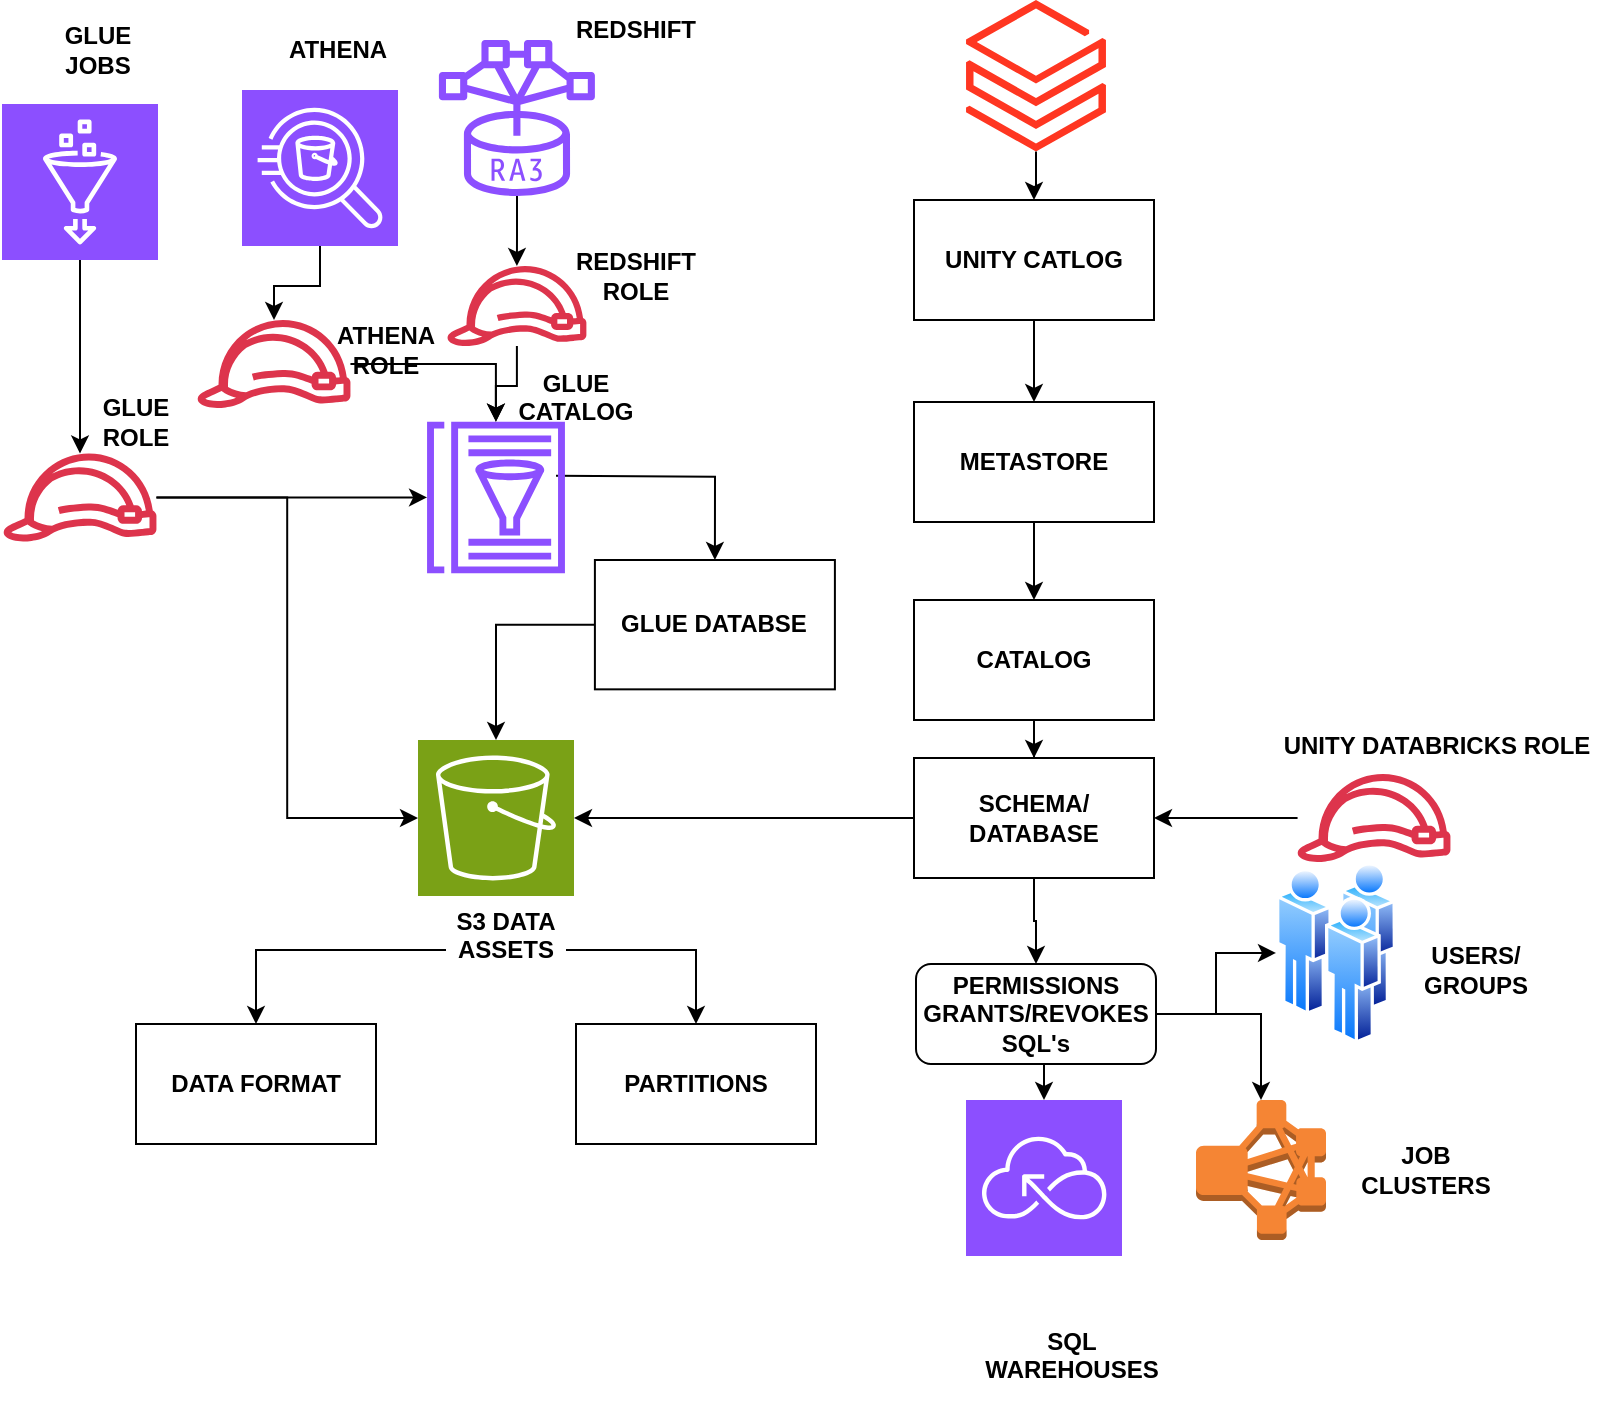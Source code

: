 <mxfile version="24.2.0" type="github">
  <diagram name="Page-1" id="ufURELxltCB_q80mnHpT">
    <mxGraphModel dx="2298" dy="715" grid="1" gridSize="10" guides="1" tooltips="1" connect="1" arrows="1" fold="1" page="1" pageScale="1" pageWidth="850" pageHeight="1100" math="0" shadow="0">
      <root>
        <mxCell id="0" />
        <mxCell id="1" parent="0" />
        <mxCell id="_6UW5Ic7uMs2FnUfCXlE-48" value="" style="edgeStyle=orthogonalEdgeStyle;rounded=0;orthogonalLoop=1;jettySize=auto;html=1;" edge="1" parent="1" source="_6UW5Ic7uMs2FnUfCXlE-1" target="_6UW5Ic7uMs2FnUfCXlE-41">
          <mxGeometry relative="1" as="geometry" />
        </mxCell>
        <mxCell id="_6UW5Ic7uMs2FnUfCXlE-1" value="" style="sketch=0;points=[[0,0,0],[0.25,0,0],[0.5,0,0],[0.75,0,0],[1,0,0],[0,1,0],[0.25,1,0],[0.5,1,0],[0.75,1,0],[1,1,0],[0,0.25,0],[0,0.5,0],[0,0.75,0],[1,0.25,0],[1,0.5,0],[1,0.75,0]];outlineConnect=0;fontColor=#232F3E;fillColor=#8C4FFF;strokeColor=#ffffff;dashed=0;verticalLabelPosition=bottom;verticalAlign=top;align=center;html=1;fontSize=12;fontStyle=0;aspect=fixed;shape=mxgraph.aws4.resourceIcon;resIcon=mxgraph.aws4.glue;" vertex="1" parent="1">
          <mxGeometry x="-287" y="212" width="78" height="78" as="geometry" />
        </mxCell>
        <mxCell id="_6UW5Ic7uMs2FnUfCXlE-50" style="edgeStyle=orthogonalEdgeStyle;rounded=0;orthogonalLoop=1;jettySize=auto;html=1;" edge="1" parent="1" source="_6UW5Ic7uMs2FnUfCXlE-2" target="_6UW5Ic7uMs2FnUfCXlE-42">
          <mxGeometry relative="1" as="geometry" />
        </mxCell>
        <mxCell id="_6UW5Ic7uMs2FnUfCXlE-2" value="" style="sketch=0;points=[[0,0,0],[0.25,0,0],[0.5,0,0],[0.75,0,0],[1,0,0],[0,1,0],[0.25,1,0],[0.5,1,0],[0.75,1,0],[1,1,0],[0,0.25,0],[0,0.5,0],[0,0.75,0],[1,0.25,0],[1,0.5,0],[1,0.75,0]];outlineConnect=0;fontColor=#232F3E;fillColor=#8C4FFF;strokeColor=#ffffff;dashed=0;verticalLabelPosition=bottom;verticalAlign=top;align=center;html=1;fontSize=12;fontStyle=0;aspect=fixed;shape=mxgraph.aws4.resourceIcon;resIcon=mxgraph.aws4.athena;" vertex="1" parent="1">
          <mxGeometry x="-167" y="205" width="78" height="78" as="geometry" />
        </mxCell>
        <mxCell id="_6UW5Ic7uMs2FnUfCXlE-75" value="" style="edgeStyle=orthogonalEdgeStyle;rounded=0;orthogonalLoop=1;jettySize=auto;html=1;entryX=0.5;entryY=0;entryDx=0;entryDy=0;" edge="1" parent="1" target="_6UW5Ic7uMs2FnUfCXlE-68">
          <mxGeometry relative="1" as="geometry">
            <mxPoint x="70.53" y="397.915" as="targetPoint" />
            <mxPoint x="-10.002" y="397.9" as="sourcePoint" />
          </mxGeometry>
        </mxCell>
        <mxCell id="_6UW5Ic7uMs2FnUfCXlE-3" value="" style="sketch=0;outlineConnect=0;fontColor=#232F3E;gradientColor=none;fillColor=#8C4FFF;strokeColor=none;dashed=0;verticalLabelPosition=bottom;verticalAlign=top;align=center;html=1;fontSize=12;fontStyle=0;aspect=fixed;pointerEvents=1;shape=mxgraph.aws4.glue_data_catalog;" vertex="1" parent="1">
          <mxGeometry x="-75" y="370.83" width="70" height="75.83" as="geometry" />
        </mxCell>
        <mxCell id="_6UW5Ic7uMs2FnUfCXlE-90" style="edgeStyle=orthogonalEdgeStyle;rounded=0;orthogonalLoop=1;jettySize=auto;html=1;" edge="1" parent="1" source="_6UW5Ic7uMs2FnUfCXlE-4" target="_6UW5Ic7uMs2FnUfCXlE-43">
          <mxGeometry relative="1" as="geometry" />
        </mxCell>
        <mxCell id="_6UW5Ic7uMs2FnUfCXlE-4" value="" style="sketch=0;outlineConnect=0;fontColor=#232F3E;gradientColor=none;fillColor=#8C4FFF;strokeColor=none;dashed=0;verticalLabelPosition=bottom;verticalAlign=top;align=center;html=1;fontSize=12;fontStyle=0;aspect=fixed;pointerEvents=1;shape=mxgraph.aws4.redshift_ra3;" vertex="1" parent="1">
          <mxGeometry x="-68.55" y="180" width="78" height="78" as="geometry" />
        </mxCell>
        <mxCell id="_6UW5Ic7uMs2FnUfCXlE-5" value="" style="sketch=0;points=[[0,0,0],[0.25,0,0],[0.5,0,0],[0.75,0,0],[1,0,0],[0,1,0],[0.25,1,0],[0.5,1,0],[0.75,1,0],[1,1,0],[0,0.25,0],[0,0.5,0],[0,0.75,0],[1,0.25,0],[1,0.5,0],[1,0.75,0]];outlineConnect=0;fontColor=#232F3E;fillColor=#7AA116;strokeColor=#ffffff;dashed=0;verticalLabelPosition=bottom;verticalAlign=top;align=center;html=1;fontSize=12;fontStyle=0;aspect=fixed;shape=mxgraph.aws4.resourceIcon;resIcon=mxgraph.aws4.s3;" vertex="1" parent="1">
          <mxGeometry x="-79" y="530" width="78" height="78" as="geometry" />
        </mxCell>
        <mxCell id="_6UW5Ic7uMs2FnUfCXlE-49" style="edgeStyle=orthogonalEdgeStyle;rounded=0;orthogonalLoop=1;jettySize=auto;html=1;" edge="1" parent="1" source="_6UW5Ic7uMs2FnUfCXlE-41" target="_6UW5Ic7uMs2FnUfCXlE-3">
          <mxGeometry relative="1" as="geometry" />
        </mxCell>
        <mxCell id="_6UW5Ic7uMs2FnUfCXlE-56" style="edgeStyle=orthogonalEdgeStyle;rounded=0;orthogonalLoop=1;jettySize=auto;html=1;entryX=0;entryY=0.5;entryDx=0;entryDy=0;entryPerimeter=0;" edge="1" parent="1" source="_6UW5Ic7uMs2FnUfCXlE-41" target="_6UW5Ic7uMs2FnUfCXlE-5">
          <mxGeometry relative="1" as="geometry">
            <mxPoint x="-80" y="530" as="targetPoint" />
          </mxGeometry>
        </mxCell>
        <mxCell id="_6UW5Ic7uMs2FnUfCXlE-41" value="" style="sketch=0;outlineConnect=0;fontColor=#232F3E;gradientColor=none;fillColor=#DD344C;strokeColor=none;dashed=0;verticalLabelPosition=bottom;verticalAlign=top;align=center;html=1;fontSize=12;fontStyle=0;aspect=fixed;pointerEvents=1;shape=mxgraph.aws4.role;" vertex="1" parent="1">
          <mxGeometry x="-287" y="386.74" width="78" height="44" as="geometry" />
        </mxCell>
        <mxCell id="_6UW5Ic7uMs2FnUfCXlE-52" value="" style="edgeStyle=orthogonalEdgeStyle;rounded=0;orthogonalLoop=1;jettySize=auto;html=1;" edge="1" parent="1" source="_6UW5Ic7uMs2FnUfCXlE-42" target="_6UW5Ic7uMs2FnUfCXlE-3">
          <mxGeometry relative="1" as="geometry" />
        </mxCell>
        <mxCell id="_6UW5Ic7uMs2FnUfCXlE-42" value="" style="sketch=0;outlineConnect=0;fontColor=#232F3E;gradientColor=none;fillColor=#DD344C;strokeColor=none;dashed=0;verticalLabelPosition=bottom;verticalAlign=top;align=center;html=1;fontSize=12;fontStyle=0;aspect=fixed;pointerEvents=1;shape=mxgraph.aws4.role;" vertex="1" parent="1">
          <mxGeometry x="-190" y="320" width="78" height="44" as="geometry" />
        </mxCell>
        <mxCell id="_6UW5Ic7uMs2FnUfCXlE-94" style="edgeStyle=orthogonalEdgeStyle;rounded=0;orthogonalLoop=1;jettySize=auto;html=1;" edge="1" parent="1" source="_6UW5Ic7uMs2FnUfCXlE-43" target="_6UW5Ic7uMs2FnUfCXlE-3">
          <mxGeometry relative="1" as="geometry" />
        </mxCell>
        <mxCell id="_6UW5Ic7uMs2FnUfCXlE-43" value="" style="sketch=0;outlineConnect=0;fontColor=#232F3E;gradientColor=none;fillColor=#DD344C;strokeColor=none;dashed=0;verticalLabelPosition=bottom;verticalAlign=top;align=center;html=1;fontSize=12;fontStyle=0;aspect=fixed;pointerEvents=1;shape=mxgraph.aws4.role;" vertex="1" parent="1">
          <mxGeometry x="-65" y="293" width="70.91" height="40" as="geometry" />
        </mxCell>
        <mxCell id="_6UW5Ic7uMs2FnUfCXlE-76" value="" style="edgeStyle=orthogonalEdgeStyle;rounded=0;orthogonalLoop=1;jettySize=auto;html=1;" edge="1" parent="1" source="_6UW5Ic7uMs2FnUfCXlE-57" target="_6UW5Ic7uMs2FnUfCXlE-58">
          <mxGeometry relative="1" as="geometry" />
        </mxCell>
        <mxCell id="_6UW5Ic7uMs2FnUfCXlE-57" value="" style="image;aspect=fixed;html=1;points=[];align=center;fontSize=12;image=img/lib/azure2/analytics/Azure_Databricks.svg;" vertex="1" parent="1">
          <mxGeometry x="195" y="160" width="70" height="75.8" as="geometry" />
        </mxCell>
        <mxCell id="_6UW5Ic7uMs2FnUfCXlE-63" style="edgeStyle=orthogonalEdgeStyle;rounded=0;orthogonalLoop=1;jettySize=auto;html=1;" edge="1" parent="1" source="_6UW5Ic7uMs2FnUfCXlE-58" target="_6UW5Ic7uMs2FnUfCXlE-59">
          <mxGeometry relative="1" as="geometry" />
        </mxCell>
        <mxCell id="_6UW5Ic7uMs2FnUfCXlE-58" value="&lt;b&gt;UNITY CATLOG&lt;/b&gt;" style="rounded=0;whiteSpace=wrap;html=1;" vertex="1" parent="1">
          <mxGeometry x="169" y="260" width="120" height="60" as="geometry" />
        </mxCell>
        <mxCell id="_6UW5Ic7uMs2FnUfCXlE-64" value="" style="edgeStyle=orthogonalEdgeStyle;rounded=0;orthogonalLoop=1;jettySize=auto;html=1;" edge="1" parent="1" source="_6UW5Ic7uMs2FnUfCXlE-59" target="_6UW5Ic7uMs2FnUfCXlE-60">
          <mxGeometry relative="1" as="geometry" />
        </mxCell>
        <mxCell id="_6UW5Ic7uMs2FnUfCXlE-59" value="&lt;b&gt;METASTORE&lt;/b&gt;" style="rounded=0;whiteSpace=wrap;html=1;" vertex="1" parent="1">
          <mxGeometry x="169" y="361" width="120" height="60" as="geometry" />
        </mxCell>
        <mxCell id="_6UW5Ic7uMs2FnUfCXlE-65" value="" style="edgeStyle=orthogonalEdgeStyle;rounded=0;orthogonalLoop=1;jettySize=auto;html=1;" edge="1" parent="1" source="_6UW5Ic7uMs2FnUfCXlE-60" target="_6UW5Ic7uMs2FnUfCXlE-61">
          <mxGeometry relative="1" as="geometry" />
        </mxCell>
        <mxCell id="_6UW5Ic7uMs2FnUfCXlE-60" value="&lt;b&gt;CATALOG&lt;/b&gt;" style="rounded=0;whiteSpace=wrap;html=1;" vertex="1" parent="1">
          <mxGeometry x="169" y="460.0" width="120" height="60" as="geometry" />
        </mxCell>
        <mxCell id="_6UW5Ic7uMs2FnUfCXlE-93" value="" style="edgeStyle=orthogonalEdgeStyle;rounded=0;orthogonalLoop=1;jettySize=auto;html=1;" edge="1" parent="1" source="_6UW5Ic7uMs2FnUfCXlE-61" target="_6UW5Ic7uMs2FnUfCXlE-92">
          <mxGeometry relative="1" as="geometry" />
        </mxCell>
        <mxCell id="_6UW5Ic7uMs2FnUfCXlE-61" value="&lt;b&gt;SCHEMA/&lt;/b&gt;&lt;div&gt;&lt;b&gt;DATABASE&lt;/b&gt;&lt;/div&gt;" style="rounded=0;whiteSpace=wrap;html=1;" vertex="1" parent="1">
          <mxGeometry x="169" y="539" width="120" height="60" as="geometry" />
        </mxCell>
        <mxCell id="_6UW5Ic7uMs2FnUfCXlE-62" style="edgeStyle=orthogonalEdgeStyle;rounded=0;orthogonalLoop=1;jettySize=auto;html=1;entryX=1;entryY=0.5;entryDx=0;entryDy=0;entryPerimeter=0;" edge="1" parent="1" source="_6UW5Ic7uMs2FnUfCXlE-61" target="_6UW5Ic7uMs2FnUfCXlE-5">
          <mxGeometry relative="1" as="geometry" />
        </mxCell>
        <mxCell id="_6UW5Ic7uMs2FnUfCXlE-67" value="" style="edgeStyle=orthogonalEdgeStyle;rounded=0;orthogonalLoop=1;jettySize=auto;html=1;" edge="1" parent="1" source="_6UW5Ic7uMs2FnUfCXlE-66" target="_6UW5Ic7uMs2FnUfCXlE-61">
          <mxGeometry relative="1" as="geometry" />
        </mxCell>
        <mxCell id="_6UW5Ic7uMs2FnUfCXlE-66" value="" style="sketch=0;outlineConnect=0;fontColor=#232F3E;gradientColor=none;fillColor=#DD344C;strokeColor=none;dashed=0;verticalLabelPosition=bottom;verticalAlign=top;align=center;html=1;fontSize=12;fontStyle=0;aspect=fixed;pointerEvents=1;shape=mxgraph.aws4.role;" vertex="1" parent="1">
          <mxGeometry x="360" y="547" width="78" height="44" as="geometry" />
        </mxCell>
        <mxCell id="_6UW5Ic7uMs2FnUfCXlE-74" style="edgeStyle=orthogonalEdgeStyle;rounded=0;orthogonalLoop=1;jettySize=auto;html=1;" edge="1" parent="1" source="_6UW5Ic7uMs2FnUfCXlE-68" target="_6UW5Ic7uMs2FnUfCXlE-5">
          <mxGeometry relative="1" as="geometry" />
        </mxCell>
        <mxCell id="_6UW5Ic7uMs2FnUfCXlE-68" value="&lt;b&gt;GLUE DATABSE&lt;/b&gt;" style="rounded=0;whiteSpace=wrap;html=1;" vertex="1" parent="1">
          <mxGeometry x="9.45" y="440" width="120" height="64.67" as="geometry" />
        </mxCell>
        <mxCell id="_6UW5Ic7uMs2FnUfCXlE-79" value="&lt;b&gt;GLUE CATALOG&lt;/b&gt;&lt;div&gt;&lt;br&gt;&lt;/div&gt;" style="text;html=1;align=center;verticalAlign=middle;whiteSpace=wrap;rounded=0;" vertex="1" parent="1">
          <mxGeometry x="-30" y="351.33" width="60" height="30" as="geometry" />
        </mxCell>
        <mxCell id="_6UW5Ic7uMs2FnUfCXlE-84" style="edgeStyle=orthogonalEdgeStyle;rounded=0;orthogonalLoop=1;jettySize=auto;html=1;" edge="1" parent="1" source="_6UW5Ic7uMs2FnUfCXlE-80" target="_6UW5Ic7uMs2FnUfCXlE-82">
          <mxGeometry relative="1" as="geometry" />
        </mxCell>
        <mxCell id="_6UW5Ic7uMs2FnUfCXlE-85" style="edgeStyle=orthogonalEdgeStyle;rounded=0;orthogonalLoop=1;jettySize=auto;html=1;" edge="1" parent="1" source="_6UW5Ic7uMs2FnUfCXlE-80" target="_6UW5Ic7uMs2FnUfCXlE-81">
          <mxGeometry relative="1" as="geometry" />
        </mxCell>
        <mxCell id="_6UW5Ic7uMs2FnUfCXlE-80" value="&lt;b&gt;S3 DATA ASSETS&lt;/b&gt;&lt;div&gt;&lt;br&gt;&lt;/div&gt;" style="text;html=1;align=center;verticalAlign=middle;whiteSpace=wrap;rounded=0;" vertex="1" parent="1">
          <mxGeometry x="-65" y="620" width="60" height="30" as="geometry" />
        </mxCell>
        <mxCell id="_6UW5Ic7uMs2FnUfCXlE-81" value="&lt;b&gt;DATA FORMAT&lt;/b&gt;" style="rounded=0;whiteSpace=wrap;html=1;" vertex="1" parent="1">
          <mxGeometry x="-220" y="672" width="120" height="60" as="geometry" />
        </mxCell>
        <mxCell id="_6UW5Ic7uMs2FnUfCXlE-82" value="&lt;b&gt;PARTITIONS&lt;/b&gt;" style="rounded=0;whiteSpace=wrap;html=1;" vertex="1" parent="1">
          <mxGeometry y="672" width="120" height="60" as="geometry" />
        </mxCell>
        <mxCell id="_6UW5Ic7uMs2FnUfCXlE-86" value="&lt;b&gt;ATHENA&lt;/b&gt;" style="text;html=1;align=center;verticalAlign=middle;whiteSpace=wrap;rounded=0;" vertex="1" parent="1">
          <mxGeometry x="-149" y="170" width="60" height="30" as="geometry" />
        </mxCell>
        <mxCell id="_6UW5Ic7uMs2FnUfCXlE-89" value="&lt;b&gt;GLUE JOBS&lt;/b&gt;" style="text;html=1;align=center;verticalAlign=middle;whiteSpace=wrap;rounded=0;" vertex="1" parent="1">
          <mxGeometry x="-269" y="170" width="60" height="30" as="geometry" />
        </mxCell>
        <mxCell id="_6UW5Ic7uMs2FnUfCXlE-91" value="&lt;b&gt;REDSHIFT&lt;/b&gt;" style="text;html=1;align=center;verticalAlign=middle;whiteSpace=wrap;rounded=0;" vertex="1" parent="1">
          <mxGeometry y="160" width="60" height="30" as="geometry" />
        </mxCell>
        <mxCell id="_6UW5Ic7uMs2FnUfCXlE-97" style="edgeStyle=orthogonalEdgeStyle;rounded=0;orthogonalLoop=1;jettySize=auto;html=1;entryX=0;entryY=0.5;entryDx=0;entryDy=0;" edge="1" parent="1" source="_6UW5Ic7uMs2FnUfCXlE-92" target="_6UW5Ic7uMs2FnUfCXlE-95">
          <mxGeometry relative="1" as="geometry" />
        </mxCell>
        <mxCell id="_6UW5Ic7uMs2FnUfCXlE-105" style="edgeStyle=orthogonalEdgeStyle;rounded=0;orthogonalLoop=1;jettySize=auto;html=1;" edge="1" parent="1" source="_6UW5Ic7uMs2FnUfCXlE-92" target="_6UW5Ic7uMs2FnUfCXlE-104">
          <mxGeometry relative="1" as="geometry" />
        </mxCell>
        <mxCell id="_6UW5Ic7uMs2FnUfCXlE-92" value="&lt;b&gt;PERMISSIONS&lt;/b&gt;&lt;div&gt;&lt;b&gt;GRANTS/REVOKES&lt;/b&gt;&lt;/div&gt;&lt;div&gt;&lt;b&gt;SQL&#39;s&lt;/b&gt;&lt;/div&gt;" style="rounded=1;whiteSpace=wrap;html=1;" vertex="1" parent="1">
          <mxGeometry x="170" y="642" width="120" height="50" as="geometry" />
        </mxCell>
        <mxCell id="_6UW5Ic7uMs2FnUfCXlE-95" value="" style="image;aspect=fixed;perimeter=ellipsePerimeter;html=1;align=center;shadow=0;dashed=0;spacingTop=3;image=img/lib/active_directory/users.svg;" vertex="1" parent="1">
          <mxGeometry x="350" y="591" width="60" height="90.91" as="geometry" />
        </mxCell>
        <mxCell id="_6UW5Ic7uMs2FnUfCXlE-96" value="&lt;b&gt;USERS/ GROUPS&lt;/b&gt;" style="text;html=1;align=center;verticalAlign=middle;whiteSpace=wrap;rounded=0;" vertex="1" parent="1">
          <mxGeometry x="420" y="630" width="60" height="30" as="geometry" />
        </mxCell>
        <mxCell id="_6UW5Ic7uMs2FnUfCXlE-98" value="&lt;b&gt;REDSHIFT ROLE&lt;/b&gt;" style="text;html=1;align=center;verticalAlign=middle;whiteSpace=wrap;rounded=0;" vertex="1" parent="1">
          <mxGeometry y="283" width="60" height="30" as="geometry" />
        </mxCell>
        <mxCell id="_6UW5Ic7uMs2FnUfCXlE-99" value="&lt;b&gt;GLUE ROLE&lt;/b&gt;" style="text;html=1;align=center;verticalAlign=middle;whiteSpace=wrap;rounded=0;" vertex="1" parent="1">
          <mxGeometry x="-250" y="351.33" width="60" height="39" as="geometry" />
        </mxCell>
        <mxCell id="_6UW5Ic7uMs2FnUfCXlE-100" value="&lt;b&gt;ATHENA ROLE&lt;/b&gt;" style="text;html=1;align=center;verticalAlign=middle;whiteSpace=wrap;rounded=0;" vertex="1" parent="1">
          <mxGeometry x="-125" y="320" width="60" height="30" as="geometry" />
        </mxCell>
        <mxCell id="_6UW5Ic7uMs2FnUfCXlE-102" value="&lt;b&gt;UNITY DATABRICKS ROLE&lt;/b&gt;" style="text;html=1;align=center;verticalAlign=middle;resizable=0;points=[];autosize=1;strokeColor=none;fillColor=none;" vertex="1" parent="1">
          <mxGeometry x="340" y="518" width="180" height="30" as="geometry" />
        </mxCell>
        <mxCell id="_6UW5Ic7uMs2FnUfCXlE-103" value="" style="sketch=0;points=[[0,0,0],[0.25,0,0],[0.5,0,0],[0.75,0,0],[1,0,0],[0,1,0],[0.25,1,0],[0.5,1,0],[0.75,1,0],[1,1,0],[0,0.25,0],[0,0.5,0],[0,0.75,0],[1,0.25,0],[1,0.5,0],[1,0.75,0]];outlineConnect=0;fontColor=#232F3E;fillColor=#8C4FFF;strokeColor=#ffffff;dashed=0;verticalLabelPosition=bottom;verticalAlign=top;align=center;html=1;fontSize=12;fontStyle=0;aspect=fixed;shape=mxgraph.aws4.resourceIcon;resIcon=mxgraph.aws4.serverless;" vertex="1" parent="1">
          <mxGeometry x="195" y="710" width="78" height="78" as="geometry" />
        </mxCell>
        <mxCell id="_6UW5Ic7uMs2FnUfCXlE-104" value="" style="outlineConnect=0;dashed=0;verticalLabelPosition=bottom;verticalAlign=top;align=center;html=1;shape=mxgraph.aws3.emr_cluster;fillColor=#F58534;gradientColor=none;" vertex="1" parent="1">
          <mxGeometry x="310" y="710" width="65" height="70" as="geometry" />
        </mxCell>
        <mxCell id="_6UW5Ic7uMs2FnUfCXlE-106" style="edgeStyle=orthogonalEdgeStyle;rounded=0;orthogonalLoop=1;jettySize=auto;html=1;exitX=0.5;exitY=1;exitDx=0;exitDy=0;entryX=0.5;entryY=0;entryDx=0;entryDy=0;entryPerimeter=0;" edge="1" parent="1" source="_6UW5Ic7uMs2FnUfCXlE-92" target="_6UW5Ic7uMs2FnUfCXlE-103">
          <mxGeometry relative="1" as="geometry" />
        </mxCell>
        <mxCell id="_6UW5Ic7uMs2FnUfCXlE-107" value="&lt;b&gt;SQL WAREHOUSES&lt;/b&gt;&lt;div&gt;&lt;b&gt;&lt;br&gt;&lt;/b&gt;&lt;/div&gt;" style="text;html=1;align=center;verticalAlign=middle;whiteSpace=wrap;rounded=0;" vertex="1" parent="1">
          <mxGeometry x="218" y="830" width="60" height="30" as="geometry" />
        </mxCell>
        <mxCell id="_6UW5Ic7uMs2FnUfCXlE-108" value="&lt;b&gt;JOB CLUSTERS&lt;/b&gt;" style="text;html=1;align=center;verticalAlign=middle;whiteSpace=wrap;rounded=0;" vertex="1" parent="1">
          <mxGeometry x="395" y="730" width="60" height="30" as="geometry" />
        </mxCell>
      </root>
    </mxGraphModel>
  </diagram>
</mxfile>
